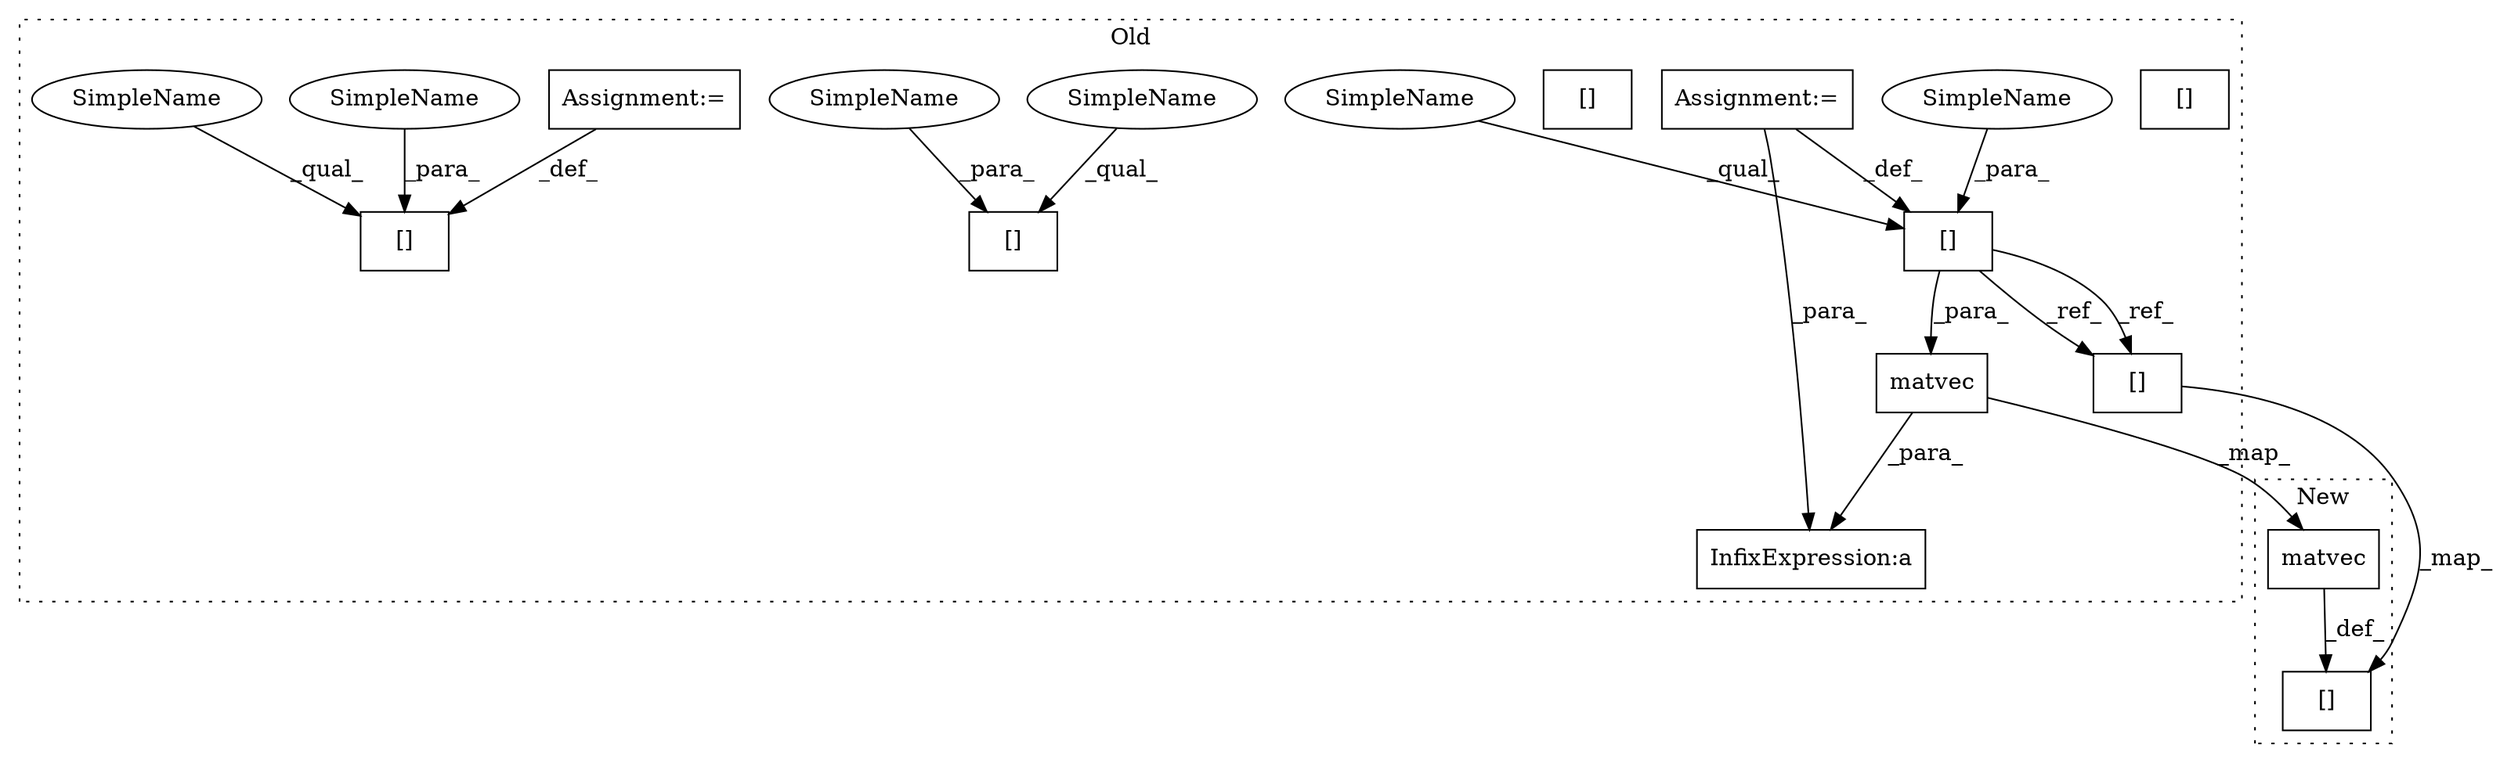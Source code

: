 digraph G {
subgraph cluster0 {
1 [label="matvec" a="32" s="4840,4859" l="7,1" shape="box"];
3 [label="InfixExpression:a" a="27" s="4837" l="3" shape="box"];
4 [label="[]" a="2" s="4788,4799" l="5,1" shape="box"];
5 [label="[]" a="2" s="4908,4919" l="5,1" shape="box"];
6 [label="[]" a="2" s="5219,5230" l="5,1" shape="box"];
7 [label="Assignment:=" a="7" s="4920" l="2" shape="box"];
8 [label="[]" a="2" s="4908,4919" l="5,1" shape="box"];
9 [label="Assignment:=" a="7" s="4800" l="2" shape="box"];
11 [label="[]" a="2" s="4817,4828" l="5,1" shape="box"];
12 [label="[]" a="2" s="4817,4828" l="5,1" shape="box"];
13 [label="SimpleName" a="42" s="4913" l="6" shape="ellipse"];
14 [label="SimpleName" a="42" s="4793" l="6" shape="ellipse"];
15 [label="SimpleName" a="42" s="4913" l="6" shape="ellipse"];
16 [label="SimpleName" a="42" s="4788" l="4" shape="ellipse"];
17 [label="SimpleName" a="42" s="4908" l="4" shape="ellipse"];
18 [label="SimpleName" a="42" s="4908" l="4" shape="ellipse"];
label = "Old";
style="dotted";
}
subgraph cluster1 {
2 [label="matvec" a="32" s="4801,4820" l="7,1" shape="box"];
10 [label="[]" a="2" s="4788,4799" l="5,1" shape="box"];
label = "New";
style="dotted";
}
1 -> 2 [label="_map_"];
1 -> 3 [label="_para_"];
2 -> 10 [label="_def_"];
4 -> 1 [label="_para_"];
4 -> 12 [label="_ref_"];
4 -> 12 [label="_ref_"];
7 -> 5 [label="_def_"];
9 -> 4 [label="_def_"];
9 -> 3 [label="_para_"];
12 -> 10 [label="_map_"];
13 -> 8 [label="_para_"];
14 -> 4 [label="_para_"];
15 -> 5 [label="_para_"];
16 -> 4 [label="_qual_"];
17 -> 8 [label="_qual_"];
18 -> 5 [label="_qual_"];
}